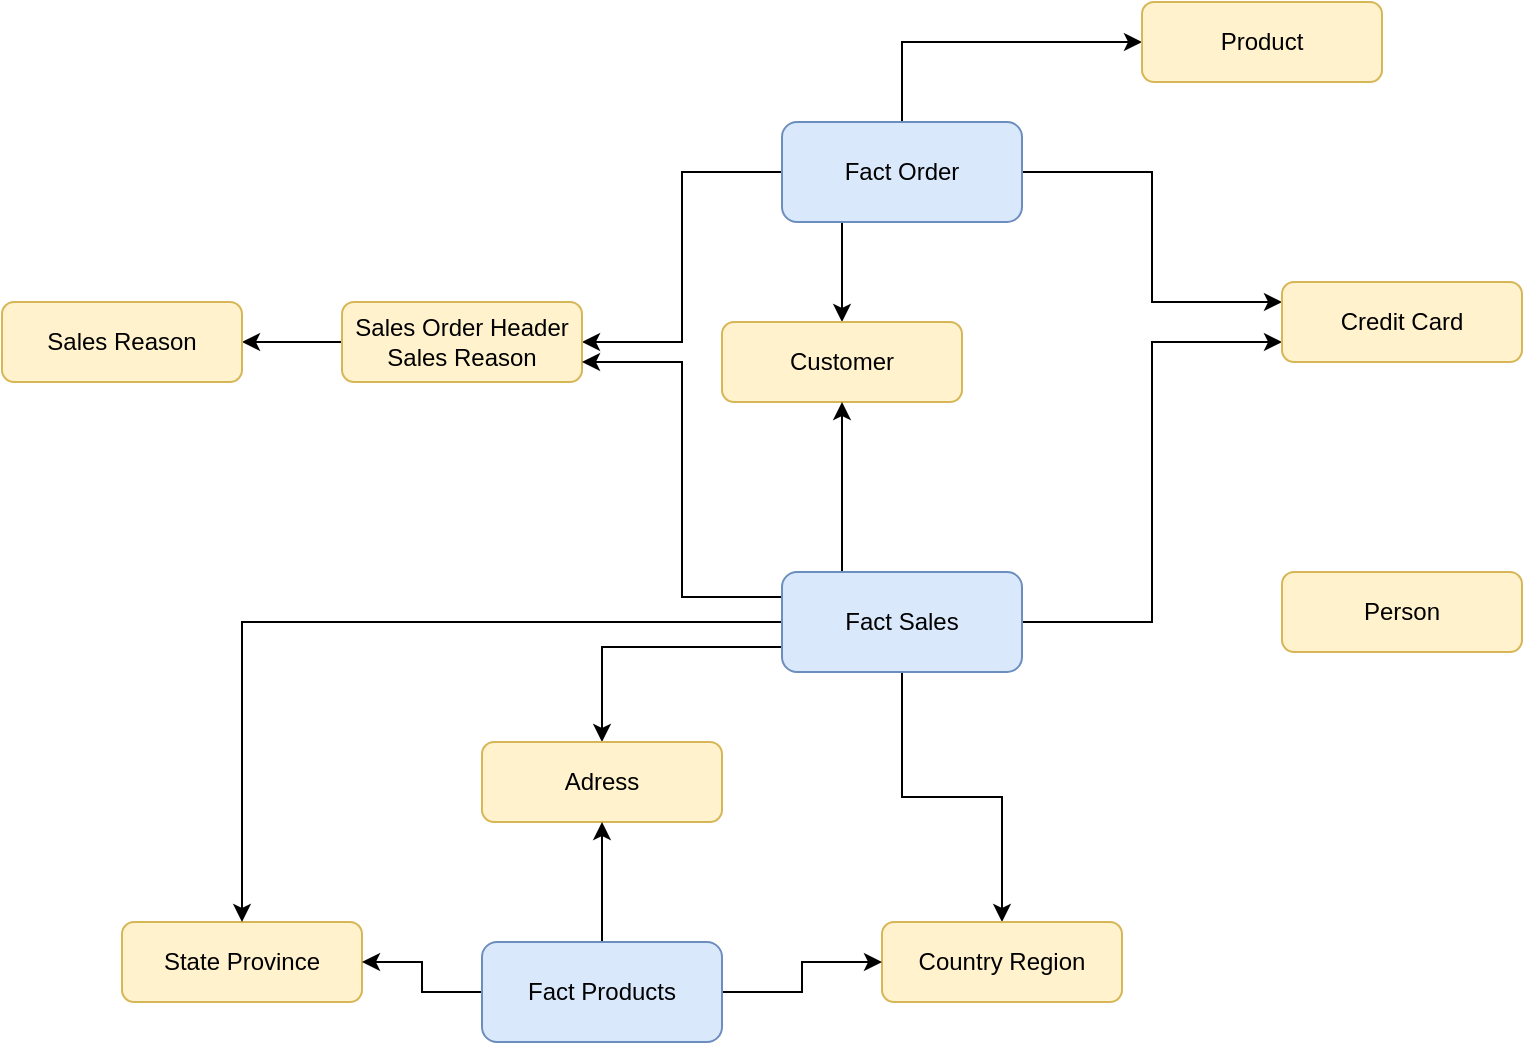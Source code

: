 <mxfile version="20.2.4" type="github">
  <diagram id="C5RBs43oDa-KdzZeNtuy" name="Page-1">
    <mxGraphModel dx="836" dy="618" grid="1" gridSize="10" guides="1" tooltips="1" connect="1" arrows="1" fold="1" page="1" pageScale="1" pageWidth="827" pageHeight="1169" math="0" shadow="0">
      <root>
        <mxCell id="WIyWlLk6GJQsqaUBKTNV-0" />
        <mxCell id="WIyWlLk6GJQsqaUBKTNV-1" parent="WIyWlLk6GJQsqaUBKTNV-0" />
        <mxCell id="_sI8reu0_ldh49B5_y5q-12" style="edgeStyle=orthogonalEdgeStyle;rounded=0;orthogonalLoop=1;jettySize=auto;html=1;entryX=0;entryY=0.5;entryDx=0;entryDy=0;exitX=0.5;exitY=0;exitDx=0;exitDy=0;" edge="1" parent="WIyWlLk6GJQsqaUBKTNV-1" source="_sI8reu0_ldh49B5_y5q-0" target="_sI8reu0_ldh49B5_y5q-4">
          <mxGeometry relative="1" as="geometry" />
        </mxCell>
        <mxCell id="_sI8reu0_ldh49B5_y5q-14" style="edgeStyle=orthogonalEdgeStyle;rounded=0;orthogonalLoop=1;jettySize=auto;html=1;entryX=1;entryY=0.5;entryDx=0;entryDy=0;" edge="1" parent="WIyWlLk6GJQsqaUBKTNV-1" source="_sI8reu0_ldh49B5_y5q-0" target="_sI8reu0_ldh49B5_y5q-3">
          <mxGeometry relative="1" as="geometry" />
        </mxCell>
        <mxCell id="_sI8reu0_ldh49B5_y5q-19" style="edgeStyle=orthogonalEdgeStyle;rounded=0;orthogonalLoop=1;jettySize=auto;html=1;entryX=0;entryY=0.25;entryDx=0;entryDy=0;" edge="1" parent="WIyWlLk6GJQsqaUBKTNV-1" source="_sI8reu0_ldh49B5_y5q-0" target="_sI8reu0_ldh49B5_y5q-18">
          <mxGeometry relative="1" as="geometry" />
        </mxCell>
        <mxCell id="_sI8reu0_ldh49B5_y5q-23" style="edgeStyle=orthogonalEdgeStyle;rounded=0;orthogonalLoop=1;jettySize=auto;html=1;entryX=0.5;entryY=0;entryDx=0;entryDy=0;exitX=0.25;exitY=1;exitDx=0;exitDy=0;" edge="1" parent="WIyWlLk6GJQsqaUBKTNV-1" source="_sI8reu0_ldh49B5_y5q-0" target="_sI8reu0_ldh49B5_y5q-1">
          <mxGeometry relative="1" as="geometry" />
        </mxCell>
        <mxCell id="_sI8reu0_ldh49B5_y5q-0" value="Fact Order" style="rounded=1;whiteSpace=wrap;html=1;fillColor=#dae8fc;strokeColor=#6c8ebf;" vertex="1" parent="WIyWlLk6GJQsqaUBKTNV-1">
          <mxGeometry x="400" y="100" width="120" height="50" as="geometry" />
        </mxCell>
        <mxCell id="_sI8reu0_ldh49B5_y5q-1" value="Customer" style="rounded=1;whiteSpace=wrap;html=1;fillColor=#fff2cc;strokeColor=#d6b656;" vertex="1" parent="WIyWlLk6GJQsqaUBKTNV-1">
          <mxGeometry x="370" y="200" width="120" height="40" as="geometry" />
        </mxCell>
        <mxCell id="_sI8reu0_ldh49B5_y5q-2" value="State Province" style="rounded=1;whiteSpace=wrap;html=1;fillColor=#fff2cc;strokeColor=#d6b656;" vertex="1" parent="WIyWlLk6GJQsqaUBKTNV-1">
          <mxGeometry x="70" y="500" width="120" height="40" as="geometry" />
        </mxCell>
        <mxCell id="_sI8reu0_ldh49B5_y5q-16" style="edgeStyle=orthogonalEdgeStyle;rounded=0;orthogonalLoop=1;jettySize=auto;html=1;entryX=1;entryY=0.5;entryDx=0;entryDy=0;" edge="1" parent="WIyWlLk6GJQsqaUBKTNV-1" source="_sI8reu0_ldh49B5_y5q-3" target="_sI8reu0_ldh49B5_y5q-15">
          <mxGeometry relative="1" as="geometry" />
        </mxCell>
        <mxCell id="_sI8reu0_ldh49B5_y5q-3" value="Sales Order Header Sales Reason" style="rounded=1;whiteSpace=wrap;html=1;fillColor=#fff2cc;strokeColor=#d6b656;" vertex="1" parent="WIyWlLk6GJQsqaUBKTNV-1">
          <mxGeometry x="180" y="190" width="120" height="40" as="geometry" />
        </mxCell>
        <mxCell id="_sI8reu0_ldh49B5_y5q-4" value="Product" style="rounded=1;whiteSpace=wrap;html=1;fillColor=#fff2cc;strokeColor=#d6b656;" vertex="1" parent="WIyWlLk6GJQsqaUBKTNV-1">
          <mxGeometry x="580" y="40" width="120" height="40" as="geometry" />
        </mxCell>
        <mxCell id="_sI8reu0_ldh49B5_y5q-5" value="Person" style="rounded=1;whiteSpace=wrap;html=1;fillColor=#fff2cc;strokeColor=#d6b656;" vertex="1" parent="WIyWlLk6GJQsqaUBKTNV-1">
          <mxGeometry x="650" y="325" width="120" height="40" as="geometry" />
        </mxCell>
        <mxCell id="_sI8reu0_ldh49B5_y5q-17" style="edgeStyle=orthogonalEdgeStyle;rounded=0;orthogonalLoop=1;jettySize=auto;html=1;entryX=1;entryY=0.75;entryDx=0;entryDy=0;exitX=0;exitY=0.25;exitDx=0;exitDy=0;" edge="1" parent="WIyWlLk6GJQsqaUBKTNV-1" source="_sI8reu0_ldh49B5_y5q-6" target="_sI8reu0_ldh49B5_y5q-3">
          <mxGeometry relative="1" as="geometry" />
        </mxCell>
        <mxCell id="_sI8reu0_ldh49B5_y5q-21" style="edgeStyle=orthogonalEdgeStyle;rounded=0;orthogonalLoop=1;jettySize=auto;html=1;entryX=0;entryY=0.75;entryDx=0;entryDy=0;" edge="1" parent="WIyWlLk6GJQsqaUBKTNV-1" source="_sI8reu0_ldh49B5_y5q-6" target="_sI8reu0_ldh49B5_y5q-18">
          <mxGeometry relative="1" as="geometry" />
        </mxCell>
        <mxCell id="_sI8reu0_ldh49B5_y5q-24" style="edgeStyle=orthogonalEdgeStyle;rounded=0;orthogonalLoop=1;jettySize=auto;html=1;entryX=0.5;entryY=1;entryDx=0;entryDy=0;exitX=0.25;exitY=0;exitDx=0;exitDy=0;" edge="1" parent="WIyWlLk6GJQsqaUBKTNV-1" source="_sI8reu0_ldh49B5_y5q-6" target="_sI8reu0_ldh49B5_y5q-1">
          <mxGeometry relative="1" as="geometry">
            <mxPoint x="220" y="350" as="targetPoint" />
          </mxGeometry>
        </mxCell>
        <mxCell id="_sI8reu0_ldh49B5_y5q-31" style="edgeStyle=orthogonalEdgeStyle;rounded=0;orthogonalLoop=1;jettySize=auto;html=1;" edge="1" parent="WIyWlLk6GJQsqaUBKTNV-1" source="_sI8reu0_ldh49B5_y5q-6" target="_sI8reu0_ldh49B5_y5q-8">
          <mxGeometry relative="1" as="geometry" />
        </mxCell>
        <mxCell id="_sI8reu0_ldh49B5_y5q-32" style="edgeStyle=orthogonalEdgeStyle;rounded=0;orthogonalLoop=1;jettySize=auto;html=1;entryX=0.5;entryY=0;entryDx=0;entryDy=0;exitX=0;exitY=0.75;exitDx=0;exitDy=0;" edge="1" parent="WIyWlLk6GJQsqaUBKTNV-1" source="_sI8reu0_ldh49B5_y5q-6" target="_sI8reu0_ldh49B5_y5q-7">
          <mxGeometry relative="1" as="geometry" />
        </mxCell>
        <mxCell id="_sI8reu0_ldh49B5_y5q-33" style="edgeStyle=orthogonalEdgeStyle;rounded=0;orthogonalLoop=1;jettySize=auto;html=1;" edge="1" parent="WIyWlLk6GJQsqaUBKTNV-1" source="_sI8reu0_ldh49B5_y5q-6" target="_sI8reu0_ldh49B5_y5q-2">
          <mxGeometry relative="1" as="geometry" />
        </mxCell>
        <mxCell id="_sI8reu0_ldh49B5_y5q-6" value="Fact Sales" style="rounded=1;whiteSpace=wrap;html=1;fillColor=#dae8fc;strokeColor=#6c8ebf;" vertex="1" parent="WIyWlLk6GJQsqaUBKTNV-1">
          <mxGeometry x="400" y="325" width="120" height="50" as="geometry" />
        </mxCell>
        <mxCell id="_sI8reu0_ldh49B5_y5q-7" value="Adress" style="rounded=1;whiteSpace=wrap;html=1;fillColor=#fff2cc;strokeColor=#d6b656;" vertex="1" parent="WIyWlLk6GJQsqaUBKTNV-1">
          <mxGeometry x="250" y="410" width="120" height="40" as="geometry" />
        </mxCell>
        <mxCell id="_sI8reu0_ldh49B5_y5q-8" value="Country Region" style="rounded=1;whiteSpace=wrap;html=1;fillColor=#fff2cc;strokeColor=#d6b656;" vertex="1" parent="WIyWlLk6GJQsqaUBKTNV-1">
          <mxGeometry x="450" y="500" width="120" height="40" as="geometry" />
        </mxCell>
        <mxCell id="_sI8reu0_ldh49B5_y5q-10" style="edgeStyle=orthogonalEdgeStyle;rounded=0;orthogonalLoop=1;jettySize=auto;html=1;exitX=0.5;exitY=1;exitDx=0;exitDy=0;" edge="1" parent="WIyWlLk6GJQsqaUBKTNV-1" source="_sI8reu0_ldh49B5_y5q-2" target="_sI8reu0_ldh49B5_y5q-2">
          <mxGeometry relative="1" as="geometry" />
        </mxCell>
        <mxCell id="_sI8reu0_ldh49B5_y5q-15" value="Sales Reason" style="rounded=1;whiteSpace=wrap;html=1;fillColor=#fff2cc;strokeColor=#d6b656;" vertex="1" parent="WIyWlLk6GJQsqaUBKTNV-1">
          <mxGeometry x="10" y="190" width="120" height="40" as="geometry" />
        </mxCell>
        <mxCell id="_sI8reu0_ldh49B5_y5q-18" value="Credit Card" style="rounded=1;whiteSpace=wrap;html=1;fillColor=#fff2cc;strokeColor=#d6b656;" vertex="1" parent="WIyWlLk6GJQsqaUBKTNV-1">
          <mxGeometry x="650" y="180" width="120" height="40" as="geometry" />
        </mxCell>
        <mxCell id="_sI8reu0_ldh49B5_y5q-26" style="edgeStyle=orthogonalEdgeStyle;rounded=0;orthogonalLoop=1;jettySize=auto;html=1;entryX=0.5;entryY=1;entryDx=0;entryDy=0;" edge="1" parent="WIyWlLk6GJQsqaUBKTNV-1" source="_sI8reu0_ldh49B5_y5q-25" target="_sI8reu0_ldh49B5_y5q-7">
          <mxGeometry relative="1" as="geometry" />
        </mxCell>
        <mxCell id="_sI8reu0_ldh49B5_y5q-27" style="edgeStyle=orthogonalEdgeStyle;rounded=0;orthogonalLoop=1;jettySize=auto;html=1;entryX=1;entryY=0.5;entryDx=0;entryDy=0;" edge="1" parent="WIyWlLk6GJQsqaUBKTNV-1" source="_sI8reu0_ldh49B5_y5q-25" target="_sI8reu0_ldh49B5_y5q-2">
          <mxGeometry relative="1" as="geometry" />
        </mxCell>
        <mxCell id="_sI8reu0_ldh49B5_y5q-28" style="edgeStyle=orthogonalEdgeStyle;rounded=0;orthogonalLoop=1;jettySize=auto;html=1;entryX=0;entryY=0.5;entryDx=0;entryDy=0;" edge="1" parent="WIyWlLk6GJQsqaUBKTNV-1" source="_sI8reu0_ldh49B5_y5q-25" target="_sI8reu0_ldh49B5_y5q-8">
          <mxGeometry relative="1" as="geometry" />
        </mxCell>
        <mxCell id="_sI8reu0_ldh49B5_y5q-25" value="Fact Products" style="rounded=1;whiteSpace=wrap;html=1;fillColor=#dae8fc;strokeColor=#6c8ebf;" vertex="1" parent="WIyWlLk6GJQsqaUBKTNV-1">
          <mxGeometry x="250" y="510" width="120" height="50" as="geometry" />
        </mxCell>
      </root>
    </mxGraphModel>
  </diagram>
</mxfile>
